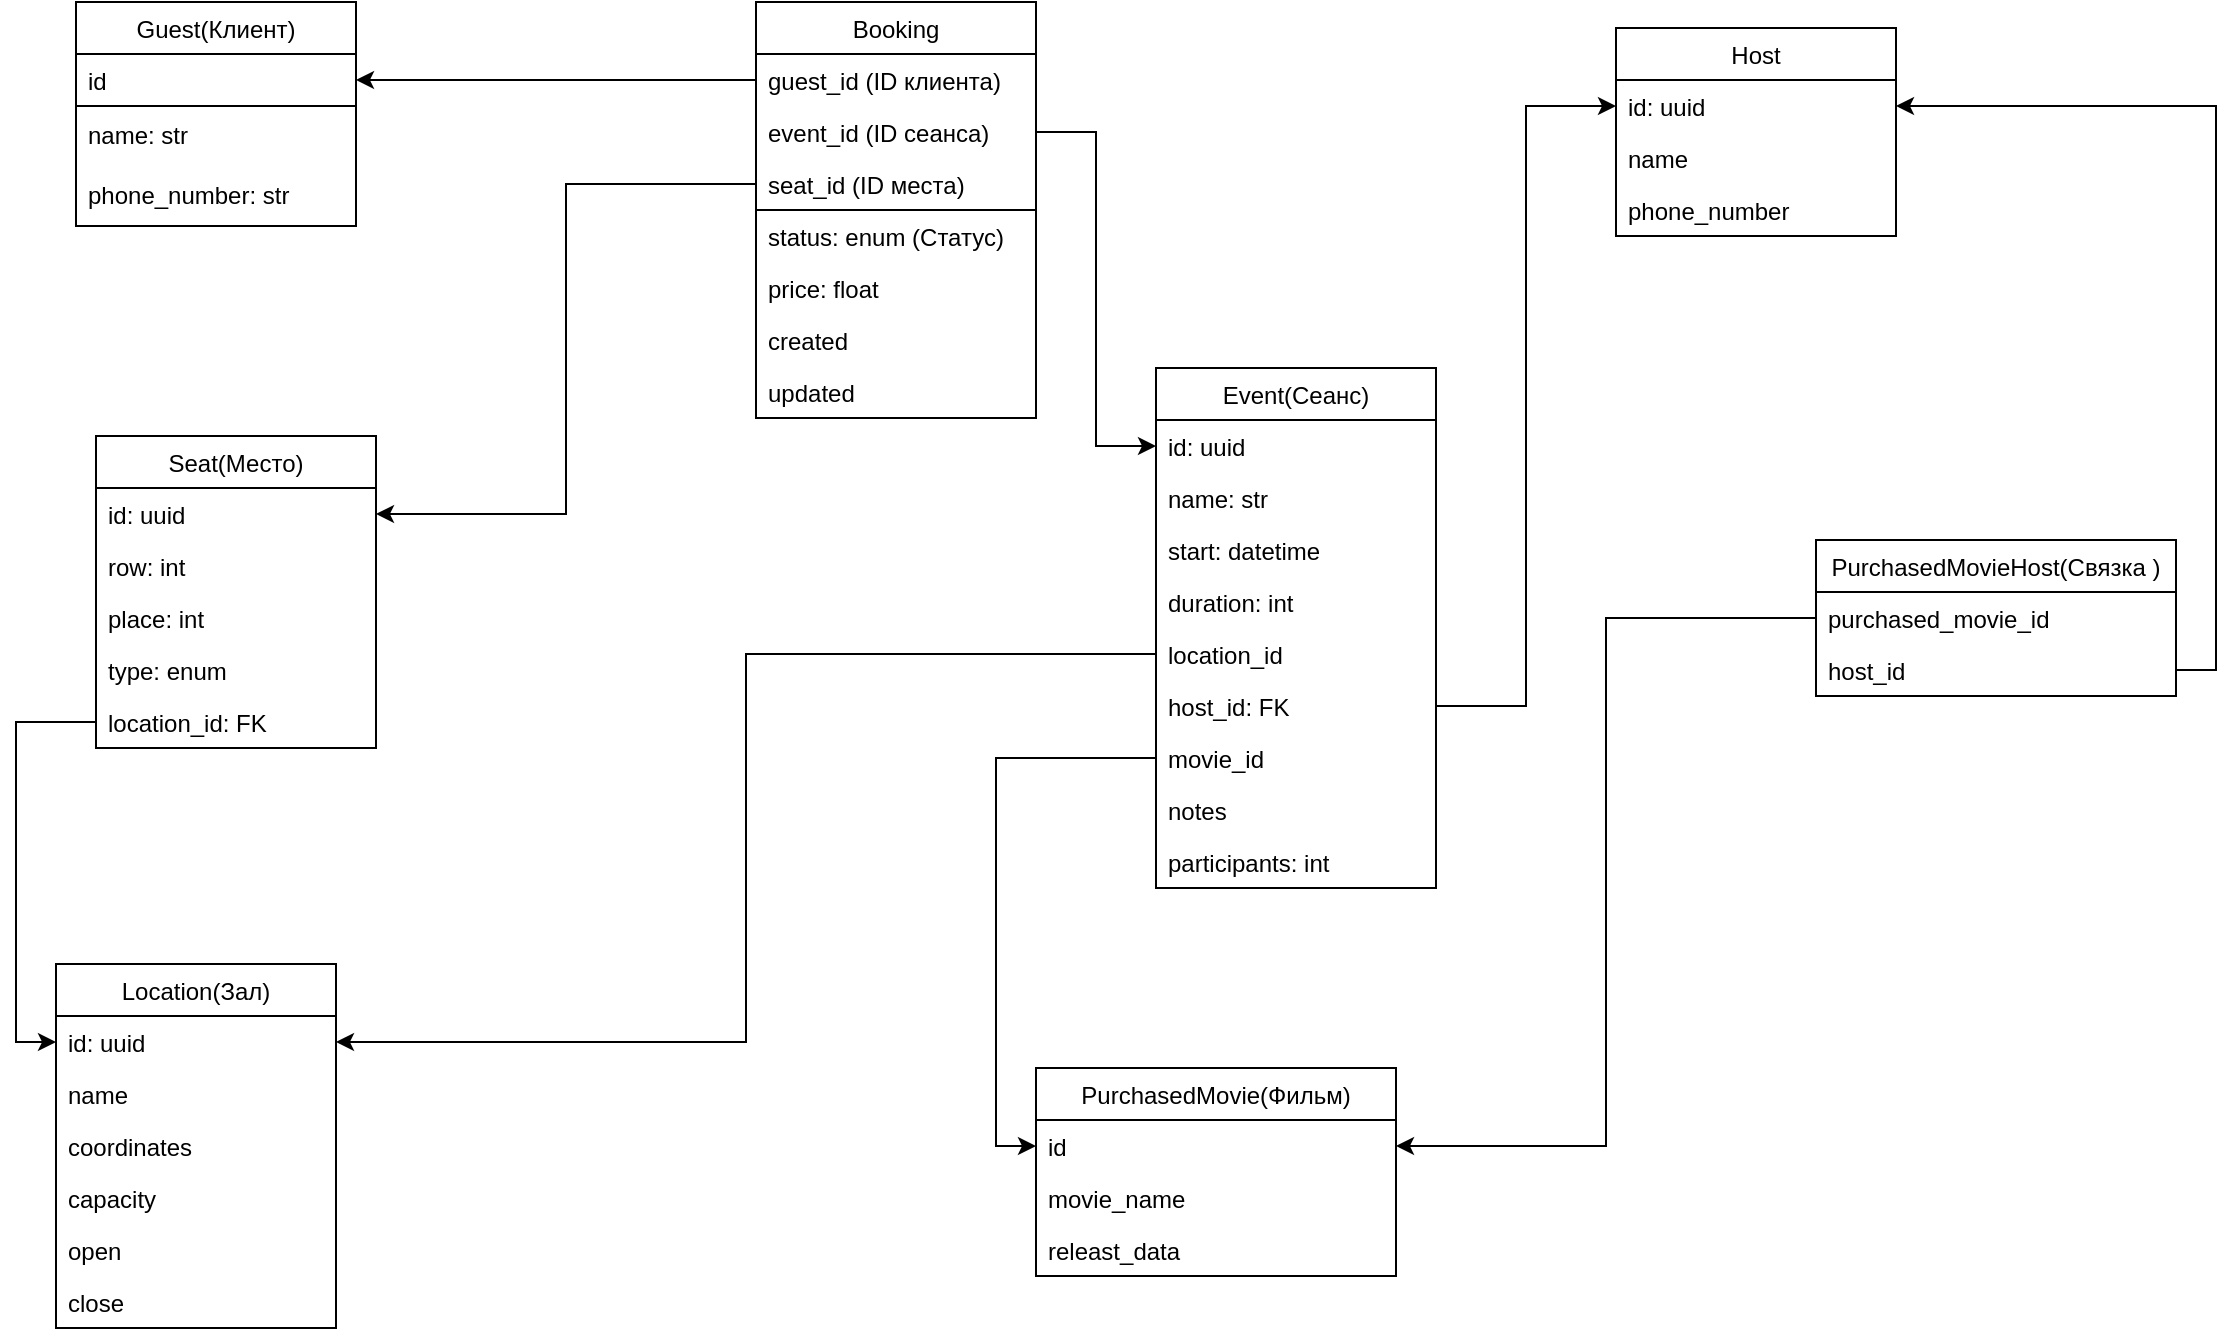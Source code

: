 <mxfile version="20.8.13" type="google"><diagram name="Page-1" id="aDCOaAXMtHVNgiJyEbmF"><mxGraphModel dx="2562" dy="1120" grid="1" gridSize="10" guides="1" tooltips="1" connect="1" arrows="1" fold="1" page="1" pageScale="1" pageWidth="827" pageHeight="1169" math="0" shadow="0"><root><mxCell id="0"/><mxCell id="1" parent="0"/><mxCell id="ieF1FpdFYydMlI89LRe5-9" value="Event(Сеанс)" style="swimlane;fontStyle=0;childLayout=stackLayout;horizontal=1;startSize=26;fillColor=none;horizontalStack=0;resizeParent=1;resizeParentMax=0;resizeLast=0;collapsible=1;marginBottom=0;" parent="1" vertex="1"><mxGeometry x="420" y="260" width="140" height="260" as="geometry"/></mxCell><mxCell id="ieF1FpdFYydMlI89LRe5-10" value="id: uuid" style="text;strokeColor=none;fillColor=none;align=left;verticalAlign=top;spacingLeft=4;spacingRight=4;overflow=hidden;rotatable=0;points=[[0,0.5],[1,0.5]];portConstraint=eastwest;" parent="ieF1FpdFYydMlI89LRe5-9" vertex="1"><mxGeometry y="26" width="140" height="26" as="geometry"/></mxCell><mxCell id="ieF1FpdFYydMlI89LRe5-25" value="name: str" style="text;strokeColor=none;fillColor=none;align=left;verticalAlign=top;spacingLeft=4;spacingRight=4;overflow=hidden;rotatable=0;points=[[0,0.5],[1,0.5]];portConstraint=eastwest;" parent="ieF1FpdFYydMlI89LRe5-9" vertex="1"><mxGeometry y="52" width="140" height="26" as="geometry"/></mxCell><mxCell id="ieF1FpdFYydMlI89LRe5-12" value="start: datetime" style="text;strokeColor=none;fillColor=none;align=left;verticalAlign=top;spacingLeft=4;spacingRight=4;overflow=hidden;rotatable=0;points=[[0,0.5],[1,0.5]];portConstraint=eastwest;" parent="ieF1FpdFYydMlI89LRe5-9" vertex="1"><mxGeometry y="78" width="140" height="26" as="geometry"/></mxCell><mxCell id="ieF1FpdFYydMlI89LRe5-61" value="duration: int" style="text;strokeColor=none;fillColor=none;align=left;verticalAlign=top;spacingLeft=4;spacingRight=4;overflow=hidden;rotatable=0;points=[[0,0.5],[1,0.5]];portConstraint=eastwest;" parent="ieF1FpdFYydMlI89LRe5-9" vertex="1"><mxGeometry y="104" width="140" height="26" as="geometry"/></mxCell><mxCell id="Q3jNEdYjdtvKJfa2NXR--25" value="location_id" style="text;strokeColor=none;fillColor=none;align=left;verticalAlign=top;spacingLeft=4;spacingRight=4;overflow=hidden;rotatable=0;points=[[0,0.5],[1,0.5]];portConstraint=eastwest;" vertex="1" parent="ieF1FpdFYydMlI89LRe5-9"><mxGeometry y="130" width="140" height="26" as="geometry"/></mxCell><mxCell id="ieF1FpdFYydMlI89LRe5-17" value="host_id: FK" style="text;strokeColor=none;fillColor=none;align=left;verticalAlign=top;spacingLeft=4;spacingRight=4;overflow=hidden;rotatable=0;points=[[0,0.5],[1,0.5]];portConstraint=eastwest;" parent="ieF1FpdFYydMlI89LRe5-9" vertex="1"><mxGeometry y="156" width="140" height="26" as="geometry"/></mxCell><mxCell id="ieF1FpdFYydMlI89LRe5-18" value="movie_id" style="text;strokeColor=none;fillColor=none;align=left;verticalAlign=top;spacingLeft=4;spacingRight=4;overflow=hidden;rotatable=0;points=[[0,0.5],[1,0.5]];portConstraint=eastwest;" parent="ieF1FpdFYydMlI89LRe5-9" vertex="1"><mxGeometry y="182" width="140" height="26" as="geometry"/></mxCell><mxCell id="ieF1FpdFYydMlI89LRe5-19" value="notes" style="text;strokeColor=none;fillColor=none;align=left;verticalAlign=top;spacingLeft=4;spacingRight=4;overflow=hidden;rotatable=0;points=[[0,0.5],[1,0.5]];portConstraint=eastwest;" parent="ieF1FpdFYydMlI89LRe5-9" vertex="1"><mxGeometry y="208" width="140" height="26" as="geometry"/></mxCell><mxCell id="ieF1FpdFYydMlI89LRe5-20" value="participants: int" style="text;strokeColor=none;fillColor=none;align=left;verticalAlign=top;spacingLeft=4;spacingRight=4;overflow=hidden;rotatable=0;points=[[0,0.5],[1,0.5]];portConstraint=eastwest;" parent="ieF1FpdFYydMlI89LRe5-9" vertex="1"><mxGeometry y="234" width="140" height="26" as="geometry"/></mxCell><mxCell id="ieF1FpdFYydMlI89LRe5-21" value="Location(Зал)" style="swimlane;fontStyle=0;childLayout=stackLayout;horizontal=1;startSize=26;fillColor=none;horizontalStack=0;resizeParent=1;resizeParentMax=0;resizeLast=0;collapsible=1;marginBottom=0;fontColor=#000000;" parent="1" vertex="1"><mxGeometry x="-130" y="558" width="140" height="182" as="geometry"/></mxCell><mxCell id="ieF1FpdFYydMlI89LRe5-22" value="id: uuid" style="text;strokeColor=none;fillColor=none;align=left;verticalAlign=top;spacingLeft=4;spacingRight=4;overflow=hidden;rotatable=0;points=[[0,0.5],[1,0.5]];portConstraint=eastwest;" parent="ieF1FpdFYydMlI89LRe5-21" vertex="1"><mxGeometry y="26" width="140" height="26" as="geometry"/></mxCell><mxCell id="ieF1FpdFYydMlI89LRe5-23" value="name" style="text;strokeColor=none;fillColor=none;align=left;verticalAlign=top;spacingLeft=4;spacingRight=4;overflow=hidden;rotatable=0;points=[[0,0.5],[1,0.5]];portConstraint=eastwest;" parent="ieF1FpdFYydMlI89LRe5-21" vertex="1"><mxGeometry y="52" width="140" height="26" as="geometry"/></mxCell><mxCell id="ieF1FpdFYydMlI89LRe5-24" value="coordinates" style="text;strokeColor=none;fillColor=none;align=left;verticalAlign=top;spacingLeft=4;spacingRight=4;overflow=hidden;rotatable=0;points=[[0,0.5],[1,0.5]];portConstraint=eastwest;" parent="ieF1FpdFYydMlI89LRe5-21" vertex="1"><mxGeometry y="78" width="140" height="26" as="geometry"/></mxCell><mxCell id="ieF1FpdFYydMlI89LRe5-60" value="capacity" style="text;strokeColor=none;fillColor=none;align=left;verticalAlign=top;spacingLeft=4;spacingRight=4;overflow=hidden;rotatable=0;points=[[0,0.5],[1,0.5]];portConstraint=eastwest;" parent="ieF1FpdFYydMlI89LRe5-21" vertex="1"><mxGeometry y="104" width="140" height="26" as="geometry"/></mxCell><mxCell id="sX2AFw9_FrB6hD1ot6hV-1" value="open" style="text;strokeColor=none;fillColor=none;align=left;verticalAlign=top;spacingLeft=4;spacingRight=4;overflow=hidden;rotatable=0;points=[[0,0.5],[1,0.5]];portConstraint=eastwest;" parent="ieF1FpdFYydMlI89LRe5-21" vertex="1"><mxGeometry y="130" width="140" height="26" as="geometry"/></mxCell><mxCell id="sX2AFw9_FrB6hD1ot6hV-2" value="close" style="text;strokeColor=none;fillColor=none;align=left;verticalAlign=top;spacingLeft=4;spacingRight=4;overflow=hidden;rotatable=0;points=[[0,0.5],[1,0.5]];portConstraint=eastwest;" parent="ieF1FpdFYydMlI89LRe5-21" vertex="1"><mxGeometry y="156" width="140" height="26" as="geometry"/></mxCell><mxCell id="ieF1FpdFYydMlI89LRe5-26" value="Seat(Место)" style="swimlane;fontStyle=0;childLayout=stackLayout;horizontal=1;startSize=26;fillColor=none;horizontalStack=0;resizeParent=1;resizeParentMax=0;resizeLast=0;collapsible=1;marginBottom=0;" parent="1" vertex="1"><mxGeometry x="-110" y="294" width="140" height="156" as="geometry"/></mxCell><mxCell id="ieF1FpdFYydMlI89LRe5-27" value="id: uuid" style="text;strokeColor=none;fillColor=none;align=left;verticalAlign=top;spacingLeft=4;spacingRight=4;overflow=hidden;rotatable=0;points=[[0,0.5],[1,0.5]];portConstraint=eastwest;" parent="ieF1FpdFYydMlI89LRe5-26" vertex="1"><mxGeometry y="26" width="140" height="26" as="geometry"/></mxCell><mxCell id="ieF1FpdFYydMlI89LRe5-40" value="row: int" style="text;strokeColor=none;fillColor=none;align=left;verticalAlign=top;spacingLeft=4;spacingRight=4;overflow=hidden;rotatable=0;points=[[0,0.5],[1,0.5]];portConstraint=eastwest;" parent="ieF1FpdFYydMlI89LRe5-26" vertex="1"><mxGeometry y="52" width="140" height="26" as="geometry"/></mxCell><mxCell id="ieF1FpdFYydMlI89LRe5-42" value="place: int" style="text;strokeColor=none;fillColor=none;align=left;verticalAlign=top;spacingLeft=4;spacingRight=4;overflow=hidden;rotatable=0;points=[[0,0.5],[1,0.5]];portConstraint=eastwest;" parent="ieF1FpdFYydMlI89LRe5-26" vertex="1"><mxGeometry y="78" width="140" height="26" as="geometry"/></mxCell><mxCell id="ieF1FpdFYydMlI89LRe5-41" value="type: enum" style="text;strokeColor=none;fillColor=none;align=left;verticalAlign=top;spacingLeft=4;spacingRight=4;overflow=hidden;rotatable=0;points=[[0,0.5],[1,0.5]];portConstraint=eastwest;" parent="ieF1FpdFYydMlI89LRe5-26" vertex="1"><mxGeometry y="104" width="140" height="26" as="geometry"/></mxCell><mxCell id="ieF1FpdFYydMlI89LRe5-28" value="location_id: FK" style="text;strokeColor=none;fillColor=none;align=left;verticalAlign=top;spacingLeft=4;spacingRight=4;overflow=hidden;rotatable=0;points=[[0,0.5],[1,0.5]];portConstraint=eastwest;" parent="ieF1FpdFYydMlI89LRe5-26" vertex="1"><mxGeometry y="130" width="140" height="26" as="geometry"/></mxCell><mxCell id="ieF1FpdFYydMlI89LRe5-32" value="Booking" style="swimlane;fontStyle=0;childLayout=stackLayout;horizontal=1;startSize=26;fillColor=none;horizontalStack=0;resizeParent=1;resizeParentMax=0;resizeLast=0;collapsible=1;marginBottom=0;" parent="1" vertex="1"><mxGeometry x="220" y="77" width="140" height="208" as="geometry"/></mxCell><mxCell id="Q3jNEdYjdtvKJfa2NXR--19" value="" style="group;strokeColor=default;" vertex="1" connectable="0" parent="ieF1FpdFYydMlI89LRe5-32"><mxGeometry y="26" width="140" height="78" as="geometry"/></mxCell><mxCell id="Q3jNEdYjdtvKJfa2NXR--15" value="guest_id (ID клиента)" style="text;strokeColor=none;fillColor=none;align=left;verticalAlign=top;spacingLeft=4;spacingRight=4;overflow=hidden;rotatable=0;points=[[0,0.5],[1,0.5]];portConstraint=eastwest;fontColor=#000000;" vertex="1" parent="Q3jNEdYjdtvKJfa2NXR--19"><mxGeometry width="140" height="26" as="geometry"/></mxCell><mxCell id="ieF1FpdFYydMlI89LRe5-34" value="event_id (ID сеанса)" style="text;strokeColor=none;fillColor=none;align=left;verticalAlign=top;spacingLeft=4;spacingRight=4;overflow=hidden;rotatable=0;points=[[0,0.5],[1,0.5]];portConstraint=eastwest;" parent="Q3jNEdYjdtvKJfa2NXR--19" vertex="1"><mxGeometry y="26" width="140" height="26" as="geometry"/></mxCell><mxCell id="ieF1FpdFYydMlI89LRe5-33" value="seat_id (ID места)" style="text;strokeColor=none;fillColor=none;align=left;verticalAlign=top;spacingLeft=4;spacingRight=4;overflow=hidden;rotatable=0;points=[[0,0.5],[1,0.5]];portConstraint=eastwest;" parent="Q3jNEdYjdtvKJfa2NXR--19" vertex="1"><mxGeometry y="52" width="140" height="26" as="geometry"/></mxCell><mxCell id="ieF1FpdFYydMlI89LRe5-35" value="status: enum (Статус)" style="text;strokeColor=none;fillColor=none;align=left;verticalAlign=top;spacingLeft=4;spacingRight=4;overflow=hidden;rotatable=0;points=[[0,0.5],[1,0.5]];portConstraint=eastwest;" parent="ieF1FpdFYydMlI89LRe5-32" vertex="1"><mxGeometry y="104" width="140" height="26" as="geometry"/></mxCell><mxCell id="ieF1FpdFYydMlI89LRe5-43" value="price: float" style="text;strokeColor=none;fillColor=none;align=left;verticalAlign=top;spacingLeft=4;spacingRight=4;overflow=hidden;rotatable=0;points=[[0,0.5],[1,0.5]];portConstraint=eastwest;" parent="ieF1FpdFYydMlI89LRe5-32" vertex="1"><mxGeometry y="130" width="140" height="26" as="geometry"/></mxCell><mxCell id="Q3jNEdYjdtvKJfa2NXR--40" value="created" style="text;strokeColor=none;fillColor=none;align=left;verticalAlign=top;spacingLeft=4;spacingRight=4;overflow=hidden;rotatable=0;points=[[0,0.5],[1,0.5]];portConstraint=eastwest;" vertex="1" parent="ieF1FpdFYydMlI89LRe5-32"><mxGeometry y="156" width="140" height="26" as="geometry"/></mxCell><mxCell id="Q3jNEdYjdtvKJfa2NXR--39" value="updated" style="text;strokeColor=none;fillColor=none;align=left;verticalAlign=top;spacingLeft=4;spacingRight=4;overflow=hidden;rotatable=0;points=[[0,0.5],[1,0.5]];portConstraint=eastwest;" vertex="1" parent="ieF1FpdFYydMlI89LRe5-32"><mxGeometry y="182" width="140" height="26" as="geometry"/></mxCell><mxCell id="ieF1FpdFYydMlI89LRe5-44" value="Host" style="swimlane;fontStyle=0;childLayout=stackLayout;horizontal=1;startSize=26;fillColor=none;horizontalStack=0;resizeParent=1;resizeParentMax=0;resizeLast=0;collapsible=1;marginBottom=0;" parent="1" vertex="1"><mxGeometry x="650" y="90" width="140" height="104" as="geometry"/></mxCell><mxCell id="ieF1FpdFYydMlI89LRe5-45" value="id: uuid" style="text;strokeColor=none;fillColor=none;align=left;verticalAlign=top;spacingLeft=4;spacingRight=4;overflow=hidden;rotatable=0;points=[[0,0.5],[1,0.5]];portConstraint=eastwest;" parent="ieF1FpdFYydMlI89LRe5-44" vertex="1"><mxGeometry y="26" width="140" height="26" as="geometry"/></mxCell><mxCell id="ieF1FpdFYydMlI89LRe5-47" value="name" style="text;strokeColor=none;fillColor=none;align=left;verticalAlign=top;spacingLeft=4;spacingRight=4;overflow=hidden;rotatable=0;points=[[0,0.5],[1,0.5]];portConstraint=eastwest;" parent="ieF1FpdFYydMlI89LRe5-44" vertex="1"><mxGeometry y="52" width="140" height="26" as="geometry"/></mxCell><mxCell id="Q3jNEdYjdtvKJfa2NXR--41" value="phone_number" style="text;strokeColor=none;fillColor=none;align=left;verticalAlign=top;spacingLeft=4;spacingRight=4;overflow=hidden;rotatable=0;points=[[0,0.5],[1,0.5]];portConstraint=eastwest;" vertex="1" parent="ieF1FpdFYydMlI89LRe5-44"><mxGeometry y="78" width="140" height="26" as="geometry"/></mxCell><mxCell id="ieF1FpdFYydMlI89LRe5-50" value="Guest(Клиент)" style="swimlane;fontStyle=0;childLayout=stackLayout;horizontal=1;startSize=26;fillColor=none;horizontalStack=0;resizeParent=1;resizeParentMax=0;resizeLast=0;collapsible=1;marginBottom=0;" parent="1" vertex="1"><mxGeometry x="-120" y="77" width="140" height="112" as="geometry"/></mxCell><mxCell id="ieF1FpdFYydMlI89LRe5-51" value="id" style="text;align=left;verticalAlign=top;spacingLeft=4;spacingRight=4;overflow=hidden;rotatable=0;points=[[0,0.5],[1,0.5]];portConstraint=eastwest;strokeColor=default;" parent="ieF1FpdFYydMlI89LRe5-50" vertex="1"><mxGeometry y="26" width="140" height="26" as="geometry"/></mxCell><mxCell id="Q3jNEdYjdtvKJfa2NXR--4" value="name: str" style="text;strokeColor=none;fillColor=none;align=left;verticalAlign=middle;spacingLeft=4;spacingRight=4;overflow=hidden;points=[[0,0.5],[1,0.5]];portConstraint=eastwest;rotatable=0;whiteSpace=wrap;html=1;" vertex="1" parent="ieF1FpdFYydMlI89LRe5-50"><mxGeometry y="52" width="140" height="30" as="geometry"/></mxCell><mxCell id="Q3jNEdYjdtvKJfa2NXR--5" value="phone_number: str" style="text;strokeColor=none;fillColor=none;align=left;verticalAlign=middle;spacingLeft=4;spacingRight=4;overflow=hidden;points=[[0,0.5],[1,0.5]];portConstraint=eastwest;rotatable=0;whiteSpace=wrap;html=1;" vertex="1" parent="ieF1FpdFYydMlI89LRe5-50"><mxGeometry y="82" width="140" height="30" as="geometry"/></mxCell><mxCell id="ieF1FpdFYydMlI89LRe5-72" value="PurchasedMovie(Фильм)" style="swimlane;fontStyle=0;childLayout=stackLayout;horizontal=1;startSize=26;fillColor=none;horizontalStack=0;resizeParent=1;resizeParentMax=0;resizeLast=0;collapsible=1;marginBottom=0;" parent="1" vertex="1"><mxGeometry x="360" y="610" width="180" height="104" as="geometry"/></mxCell><mxCell id="ieF1FpdFYydMlI89LRe5-73" value="id" style="text;strokeColor=none;fillColor=none;align=left;verticalAlign=top;spacingLeft=4;spacingRight=4;overflow=hidden;rotatable=0;points=[[0,0.5],[1,0.5]];portConstraint=eastwest;" parent="ieF1FpdFYydMlI89LRe5-72" vertex="1"><mxGeometry y="26" width="180" height="26" as="geometry"/></mxCell><mxCell id="sX2AFw9_FrB6hD1ot6hV-5" value="movie_name&#10;" style="text;strokeColor=none;fillColor=none;align=left;verticalAlign=top;spacingLeft=4;spacingRight=4;overflow=hidden;rotatable=0;points=[[0,0.5],[1,0.5]];portConstraint=eastwest;" parent="ieF1FpdFYydMlI89LRe5-72" vertex="1"><mxGeometry y="52" width="180" height="26" as="geometry"/></mxCell><mxCell id="Q3jNEdYjdtvKJfa2NXR--38" value="releast_data" style="text;strokeColor=none;fillColor=none;align=left;verticalAlign=top;spacingLeft=4;spacingRight=4;overflow=hidden;rotatable=0;points=[[0,0.5],[1,0.5]];portConstraint=eastwest;" vertex="1" parent="ieF1FpdFYydMlI89LRe5-72"><mxGeometry y="78" width="180" height="26" as="geometry"/></mxCell><mxCell id="Q3jNEdYjdtvKJfa2NXR--20" style="edgeStyle=orthogonalEdgeStyle;rounded=0;orthogonalLoop=1;jettySize=auto;html=1;exitX=0;exitY=0.5;exitDx=0;exitDy=0;entryX=1;entryY=0.5;entryDx=0;entryDy=0;fontColor=#0DFF05;" edge="1" parent="1" source="Q3jNEdYjdtvKJfa2NXR--15" target="ieF1FpdFYydMlI89LRe5-51"><mxGeometry relative="1" as="geometry"/></mxCell><mxCell id="Q3jNEdYjdtvKJfa2NXR--21" style="edgeStyle=orthogonalEdgeStyle;rounded=0;orthogonalLoop=1;jettySize=auto;html=1;exitX=1;exitY=0.5;exitDx=0;exitDy=0;entryX=0;entryY=0.5;entryDx=0;entryDy=0;fontColor=#0DFF05;" edge="1" parent="1" source="ieF1FpdFYydMlI89LRe5-34" target="ieF1FpdFYydMlI89LRe5-10"><mxGeometry relative="1" as="geometry"/></mxCell><mxCell id="Q3jNEdYjdtvKJfa2NXR--22" style="edgeStyle=orthogonalEdgeStyle;rounded=0;orthogonalLoop=1;jettySize=auto;html=1;exitX=0;exitY=0.5;exitDx=0;exitDy=0;entryX=1;entryY=0.5;entryDx=0;entryDy=0;fontColor=#0DFF05;" edge="1" parent="1" source="ieF1FpdFYydMlI89LRe5-33" target="ieF1FpdFYydMlI89LRe5-27"><mxGeometry relative="1" as="geometry"/></mxCell><mxCell id="Q3jNEdYjdtvKJfa2NXR--23" style="edgeStyle=orthogonalEdgeStyle;rounded=0;orthogonalLoop=1;jettySize=auto;html=1;exitX=1;exitY=0.5;exitDx=0;exitDy=0;entryX=0;entryY=0.5;entryDx=0;entryDy=0;fontColor=#0DFF05;" edge="1" parent="1" source="ieF1FpdFYydMlI89LRe5-17" target="ieF1FpdFYydMlI89LRe5-45"><mxGeometry relative="1" as="geometry"/></mxCell><mxCell id="Q3jNEdYjdtvKJfa2NXR--24" style="edgeStyle=orthogonalEdgeStyle;rounded=0;orthogonalLoop=1;jettySize=auto;html=1;exitX=0;exitY=0.5;exitDx=0;exitDy=0;entryX=0;entryY=0.5;entryDx=0;entryDy=0;fontColor=#0DFF05;" edge="1" parent="1" source="ieF1FpdFYydMlI89LRe5-18" target="ieF1FpdFYydMlI89LRe5-73"><mxGeometry relative="1" as="geometry"/></mxCell><mxCell id="Q3jNEdYjdtvKJfa2NXR--26" style="edgeStyle=orthogonalEdgeStyle;rounded=0;orthogonalLoop=1;jettySize=auto;html=1;exitX=0;exitY=0.5;exitDx=0;exitDy=0;entryX=1;entryY=0.5;entryDx=0;entryDy=0;fontColor=#0DFF05;" edge="1" parent="1" source="Q3jNEdYjdtvKJfa2NXR--25" target="ieF1FpdFYydMlI89LRe5-22"><mxGeometry relative="1" as="geometry"/></mxCell><mxCell id="Q3jNEdYjdtvKJfa2NXR--28" style="edgeStyle=orthogonalEdgeStyle;rounded=0;orthogonalLoop=1;jettySize=auto;html=1;exitX=0;exitY=0.5;exitDx=0;exitDy=0;entryX=0;entryY=0.5;entryDx=0;entryDy=0;fontColor=#0DFF05;" edge="1" parent="1" source="ieF1FpdFYydMlI89LRe5-28" target="ieF1FpdFYydMlI89LRe5-22"><mxGeometry relative="1" as="geometry"/></mxCell><mxCell id="Q3jNEdYjdtvKJfa2NXR--29" value="PurchasedMovieHost(Связка )" style="swimlane;fontStyle=0;childLayout=stackLayout;horizontal=1;startSize=26;fillColor=none;horizontalStack=0;resizeParent=1;resizeParentMax=0;resizeLast=0;collapsible=1;marginBottom=0;" vertex="1" parent="1"><mxGeometry x="750" y="346" width="180" height="78" as="geometry"/></mxCell><mxCell id="Q3jNEdYjdtvKJfa2NXR--30" value="purchased_movie_id" style="text;strokeColor=none;fillColor=none;align=left;verticalAlign=top;spacingLeft=4;spacingRight=4;overflow=hidden;rotatable=0;points=[[0,0.5],[1,0.5]];portConstraint=eastwest;" vertex="1" parent="Q3jNEdYjdtvKJfa2NXR--29"><mxGeometry y="26" width="180" height="26" as="geometry"/></mxCell><mxCell id="Q3jNEdYjdtvKJfa2NXR--31" value="host_id" style="text;strokeColor=none;fillColor=none;align=left;verticalAlign=top;spacingLeft=4;spacingRight=4;overflow=hidden;rotatable=0;points=[[0,0.5],[1,0.5]];portConstraint=eastwest;" vertex="1" parent="Q3jNEdYjdtvKJfa2NXR--29"><mxGeometry y="52" width="180" height="26" as="geometry"/></mxCell><mxCell id="Q3jNEdYjdtvKJfa2NXR--33" style="edgeStyle=orthogonalEdgeStyle;rounded=0;orthogonalLoop=1;jettySize=auto;html=1;entryX=1;entryY=0.5;entryDx=0;entryDy=0;fontColor=#18ec4d;" edge="1" parent="1" source="Q3jNEdYjdtvKJfa2NXR--30" target="ieF1FpdFYydMlI89LRe5-73"><mxGeometry relative="1" as="geometry"/></mxCell><mxCell id="Q3jNEdYjdtvKJfa2NXR--36" style="edgeStyle=orthogonalEdgeStyle;rounded=0;orthogonalLoop=1;jettySize=auto;html=1;exitX=1;exitY=0.5;exitDx=0;exitDy=0;entryX=1;entryY=0.5;entryDx=0;entryDy=0;fontColor=#18ec4d;" edge="1" parent="1" source="Q3jNEdYjdtvKJfa2NXR--31" target="ieF1FpdFYydMlI89LRe5-45"><mxGeometry relative="1" as="geometry"/></mxCell></root></mxGraphModel></diagram></mxfile>
